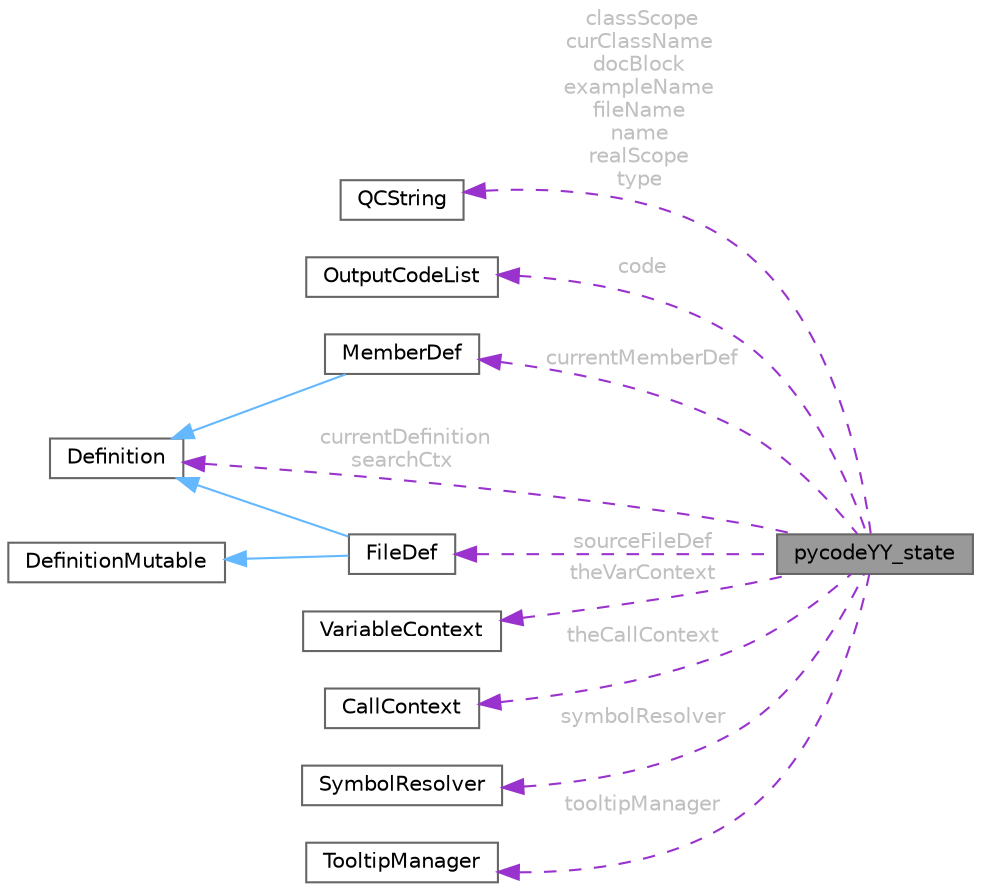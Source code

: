 digraph "pycodeYY_state"
{
 // INTERACTIVE_SVG=YES
 // LATEX_PDF_SIZE
  bgcolor="transparent";
  edge [fontname=Helvetica,fontsize=10,labelfontname=Helvetica,labelfontsize=10];
  node [fontname=Helvetica,fontsize=10,shape=box,height=0.2,width=0.4];
  rankdir="LR";
  Node1 [id="Node000001",label="pycodeYY_state",height=0.2,width=0.4,color="gray40", fillcolor="grey60", style="filled", fontcolor="black"];
  Node2 -> Node1 [id="edge1_Node000001_Node000002",dir="back",color="darkorchid3",style="dashed",label=" classScope\ncurClassName\ndocBlock\nexampleName\nfileName\nname\nrealScope\ntype",fontcolor="grey" ];
  Node2 [id="Node000002",label="QCString",height=0.2,width=0.4,color="gray40", fillcolor="white", style="filled",URL="$d9/d45/class_q_c_string.html",tooltip="This is an alternative implementation of QCString."];
  Node3 -> Node1 [id="edge2_Node000001_Node000003",dir="back",color="darkorchid3",style="dashed",label=" code",fontcolor="grey" ];
  Node3 [id="Node000003",label="OutputCodeList",height=0.2,width=0.4,color="gray40", fillcolor="white", style="filled",URL="$db/d8e/class_output_code_list.html",tooltip="Class representing a list of different code generators."];
  Node4 -> Node1 [id="edge3_Node000001_Node000004",dir="back",color="darkorchid3",style="dashed",label=" currentDefinition\nsearchCtx",fontcolor="grey" ];
  Node4 [id="Node000004",label="Definition",height=0.2,width=0.4,color="gray40", fillcolor="white", style="filled",URL="$d5/dcc/class_definition.html",tooltip="The common base class of all entity definitions found in the sources."];
  Node5 -> Node1 [id="edge4_Node000001_Node000005",dir="back",color="darkorchid3",style="dashed",label=" sourceFileDef",fontcolor="grey" ];
  Node5 [id="Node000005",label="FileDef",height=0.2,width=0.4,color="gray40", fillcolor="white", style="filled",URL="$de/db0/class_file_def.html",tooltip="A model of a file symbol."];
  Node6 -> Node5 [id="edge5_Node000005_Node000006",dir="back",color="steelblue1",style="solid"];
  Node6 [id="Node000006",label="DefinitionMutable",height=0.2,width=0.4,color="gray40", fillcolor="white", style="filled",URL="$d0/d46/class_definition_mutable.html",tooltip=" "];
  Node4 -> Node5 [id="edge6_Node000005_Node000004",dir="back",color="steelblue1",style="solid"];
  Node7 -> Node1 [id="edge7_Node000001_Node000007",dir="back",color="darkorchid3",style="dashed",label=" currentMemberDef",fontcolor="grey" ];
  Node7 [id="Node000007",label="MemberDef",height=0.2,width=0.4,color="gray40", fillcolor="white", style="filled",URL="$da/d09/class_member_def.html",tooltip="A model of a class/file/namespace member symbol."];
  Node4 -> Node7 [id="edge8_Node000007_Node000004",dir="back",color="steelblue1",style="solid"];
  Node8 -> Node1 [id="edge9_Node000001_Node000008",dir="back",color="darkorchid3",style="dashed",label=" theVarContext",fontcolor="grey" ];
  Node8 [id="Node000008",label="VariableContext",height=0.2,width=0.4,color="gray40", fillcolor="white", style="filled",URL="$d4/df2/class_variable_context.html",tooltip=" "];
  Node9 -> Node1 [id="edge10_Node000001_Node000009",dir="back",color="darkorchid3",style="dashed",label=" theCallContext",fontcolor="grey" ];
  Node9 [id="Node000009",label="CallContext",height=0.2,width=0.4,color="gray40", fillcolor="white", style="filled",URL="$de/da0/class_call_context.html",tooltip="Represents the call context."];
  Node10 -> Node1 [id="edge11_Node000001_Node000010",dir="back",color="darkorchid3",style="dashed",label=" symbolResolver",fontcolor="grey" ];
  Node10 [id="Node000010",label="SymbolResolver",height=0.2,width=0.4,color="gray40", fillcolor="white", style="filled",URL="$da/d0c/class_symbol_resolver.html",tooltip="Helper class to find a class definition or check if A symbol is accessible in a given scope."];
  Node11 -> Node1 [id="edge12_Node000001_Node000011",dir="back",color="darkorchid3",style="dashed",label=" tooltipManager",fontcolor="grey" ];
  Node11 [id="Node000011",label="TooltipManager",height=0.2,width=0.4,color="gray40", fillcolor="white", style="filled",URL="$d5/dae/class_tooltip_manager.html",tooltip="Class that manages the tooltips for a source file."];
}
